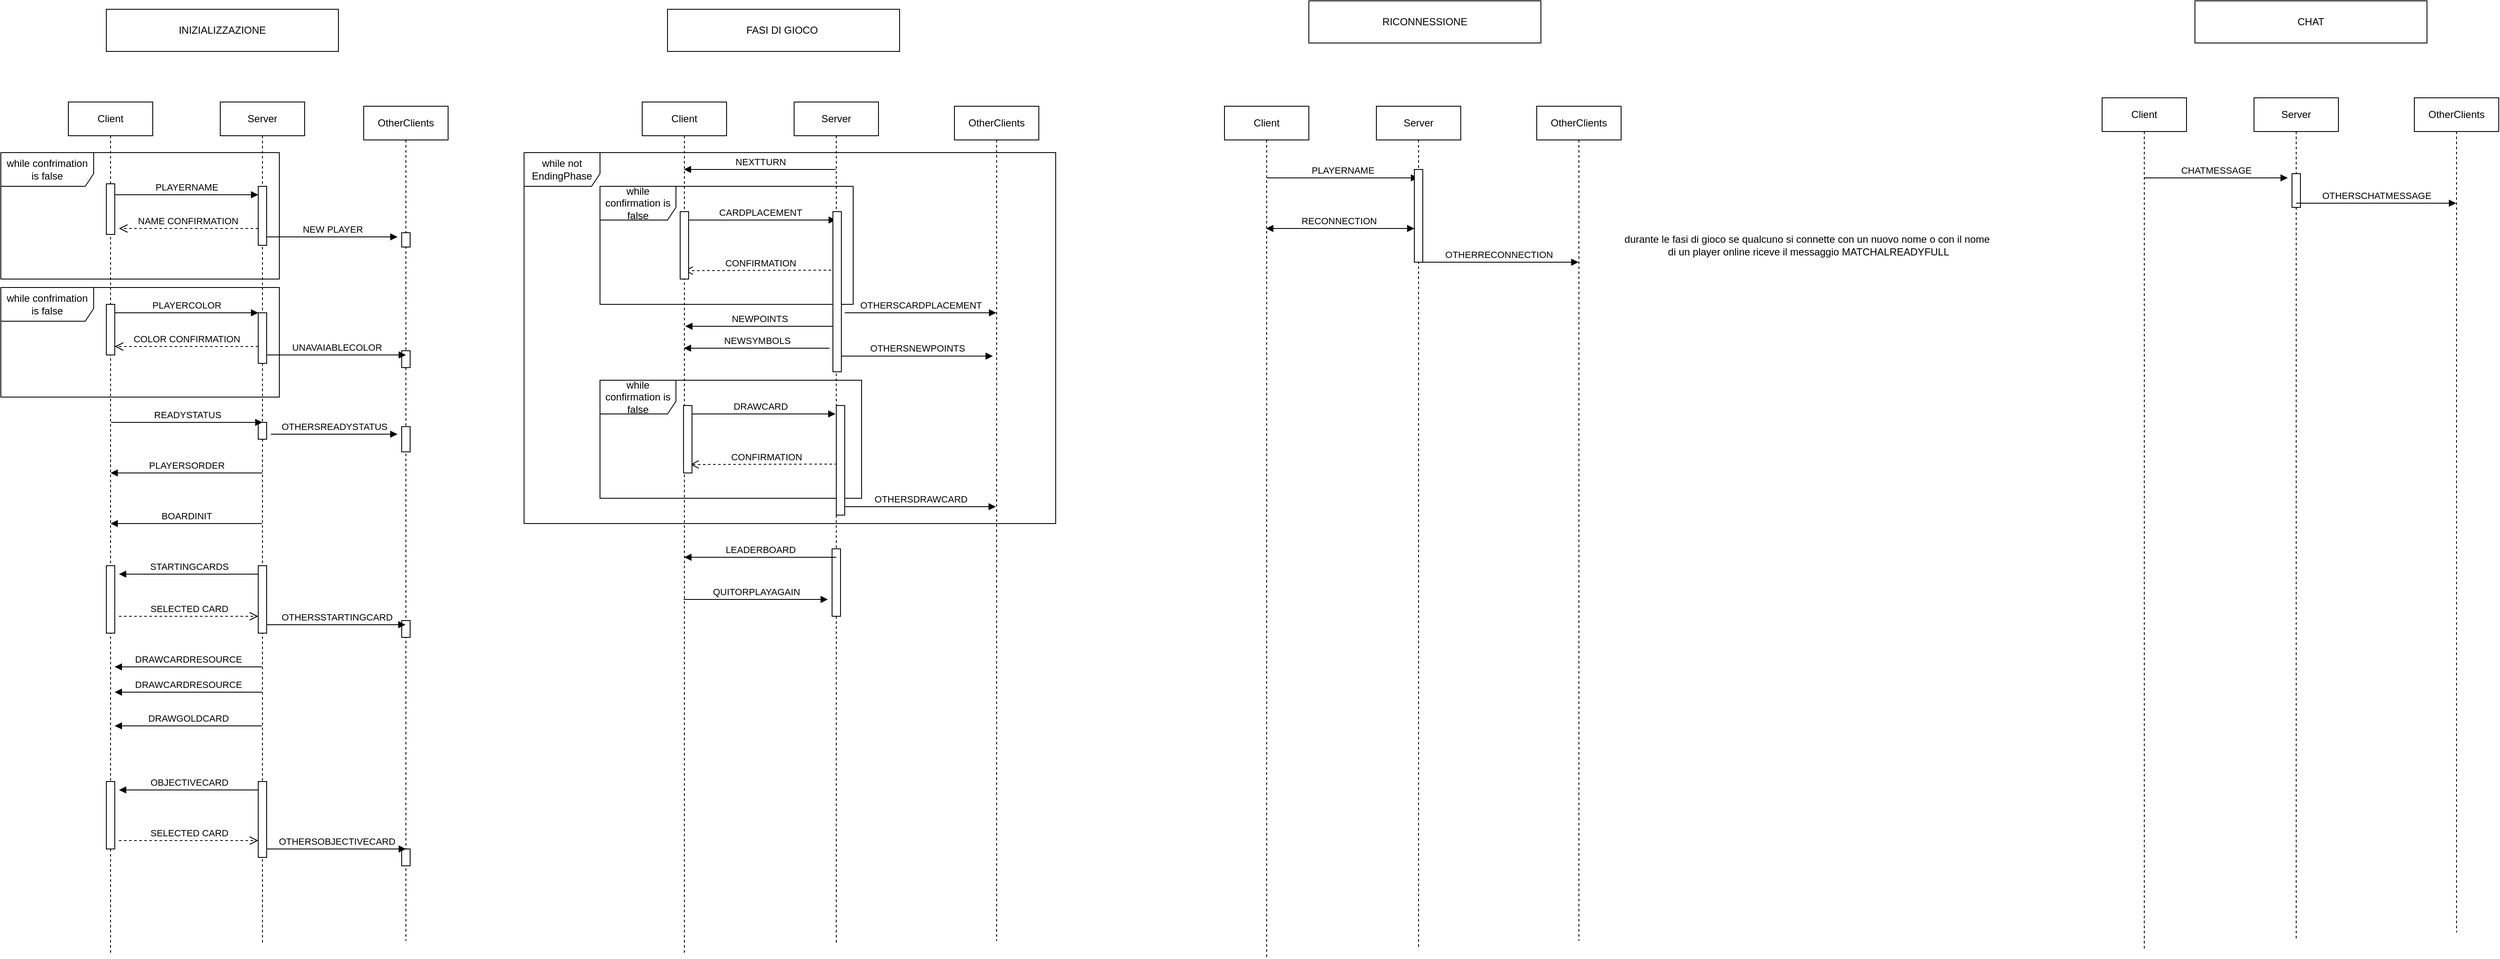 <mxfile version="24.0.4" type="github">
  <diagram name="Page-1" id="2YBvvXClWsGukQMizWep">
    <mxGraphModel dx="1918" dy="1064" grid="1" gridSize="10" guides="1" tooltips="1" connect="1" arrows="1" fold="1" page="0" pageScale="1" pageWidth="850" pageHeight="1100" math="0" shadow="0">
      <root>
        <mxCell id="0" />
        <mxCell id="1" parent="0" />
        <mxCell id="aM9ryv3xv72pqoxQDRHE-1" value="Client" style="shape=umlLifeline;perimeter=lifelinePerimeter;whiteSpace=wrap;html=1;container=0;dropTarget=0;collapsible=0;recursiveResize=0;outlineConnect=0;portConstraint=eastwest;newEdgeStyle={&quot;edgeStyle&quot;:&quot;elbowEdgeStyle&quot;,&quot;elbow&quot;:&quot;vertical&quot;,&quot;curved&quot;:0,&quot;rounded&quot;:0};" parent="1" vertex="1">
          <mxGeometry x="40" y="10" width="100" height="1010" as="geometry" />
        </mxCell>
        <mxCell id="aM9ryv3xv72pqoxQDRHE-2" value="" style="html=1;points=[];perimeter=orthogonalPerimeter;outlineConnect=0;targetShapes=umlLifeline;portConstraint=eastwest;newEdgeStyle={&quot;edgeStyle&quot;:&quot;elbowEdgeStyle&quot;,&quot;elbow&quot;:&quot;vertical&quot;,&quot;curved&quot;:0,&quot;rounded&quot;:0};" parent="aM9ryv3xv72pqoxQDRHE-1" vertex="1">
          <mxGeometry x="45" y="97" width="10" height="60" as="geometry" />
        </mxCell>
        <mxCell id="TzS1LCkyJQZkEgtBNQex-35" value="" style="html=1;points=[[0,0,0,0,5],[0,1,0,0,-5],[1,0,0,0,5],[1,1,0,0,-5]];perimeter=orthogonalPerimeter;outlineConnect=0;targetShapes=umlLifeline;portConstraint=eastwest;newEdgeStyle={&quot;curved&quot;:0,&quot;rounded&quot;:0};" vertex="1" parent="aM9ryv3xv72pqoxQDRHE-1">
          <mxGeometry x="45" y="550" width="10" height="80" as="geometry" />
        </mxCell>
        <mxCell id="aM9ryv3xv72pqoxQDRHE-5" value="Server" style="shape=umlLifeline;perimeter=lifelinePerimeter;whiteSpace=wrap;html=1;container=0;dropTarget=0;collapsible=0;recursiveResize=0;outlineConnect=0;portConstraint=eastwest;newEdgeStyle={&quot;edgeStyle&quot;:&quot;elbowEdgeStyle&quot;,&quot;elbow&quot;:&quot;vertical&quot;,&quot;curved&quot;:0,&quot;rounded&quot;:0};" parent="1" vertex="1">
          <mxGeometry x="220" y="10" width="100" height="1000" as="geometry" />
        </mxCell>
        <mxCell id="aM9ryv3xv72pqoxQDRHE-6" value="" style="html=1;points=[];perimeter=orthogonalPerimeter;outlineConnect=0;targetShapes=umlLifeline;portConstraint=eastwest;newEdgeStyle={&quot;edgeStyle&quot;:&quot;elbowEdgeStyle&quot;,&quot;elbow&quot;:&quot;vertical&quot;,&quot;curved&quot;:0,&quot;rounded&quot;:0};" parent="aM9ryv3xv72pqoxQDRHE-5" vertex="1">
          <mxGeometry x="45" y="100" width="10" height="70" as="geometry" />
        </mxCell>
        <mxCell id="TzS1LCkyJQZkEgtBNQex-30" value="" style="html=1;points=[[0,0,0,0,5],[0,1,0,0,-5],[1,0,0,0,5],[1,1,0,0,-5]];perimeter=orthogonalPerimeter;outlineConnect=0;targetShapes=umlLifeline;portConstraint=eastwest;newEdgeStyle={&quot;curved&quot;:0,&quot;rounded&quot;:0};" vertex="1" parent="aM9ryv3xv72pqoxQDRHE-5">
          <mxGeometry x="45" y="550" width="10" height="80" as="geometry" />
        </mxCell>
        <mxCell id="TzS1LCkyJQZkEgtBNQex-49" value="" style="html=1;points=[[0,0,0,0,5],[0,1,0,0,-5],[1,0,0,0,5],[1,1,0,0,-5]];perimeter=orthogonalPerimeter;outlineConnect=0;targetShapes=umlLifeline;portConstraint=eastwest;newEdgeStyle={&quot;curved&quot;:0,&quot;rounded&quot;:0};" vertex="1" parent="aM9ryv3xv72pqoxQDRHE-5">
          <mxGeometry x="45" y="380" width="10" height="20" as="geometry" />
        </mxCell>
        <mxCell id="aM9ryv3xv72pqoxQDRHE-7" value="PLAYERNAME" style="html=1;verticalAlign=bottom;endArrow=block;edgeStyle=elbowEdgeStyle;elbow=vertical;curved=0;rounded=0;" parent="1" source="aM9ryv3xv72pqoxQDRHE-2" target="aM9ryv3xv72pqoxQDRHE-6" edge="1">
          <mxGeometry relative="1" as="geometry">
            <mxPoint x="195" y="130" as="sourcePoint" />
            <Array as="points">
              <mxPoint x="180" y="120" />
            </Array>
          </mxGeometry>
        </mxCell>
        <mxCell id="aM9ryv3xv72pqoxQDRHE-8" value="NAME CONFIRMATION&amp;nbsp;" style="html=1;verticalAlign=bottom;endArrow=open;dashed=1;endSize=8;edgeStyle=elbowEdgeStyle;elbow=vertical;curved=0;rounded=0;" parent="1" source="aM9ryv3xv72pqoxQDRHE-6" edge="1">
          <mxGeometry relative="1" as="geometry">
            <mxPoint x="100" y="160" as="targetPoint" />
            <Array as="points">
              <mxPoint x="180" y="160" />
            </Array>
          </mxGeometry>
        </mxCell>
        <mxCell id="TzS1LCkyJQZkEgtBNQex-1" value="while confrimation is false" style="shape=umlFrame;whiteSpace=wrap;html=1;pointerEvents=0;width=110;height=40;" vertex="1" parent="1">
          <mxGeometry x="-40" y="70" width="330" height="150" as="geometry" />
        </mxCell>
        <mxCell id="TzS1LCkyJQZkEgtBNQex-18" value="" style="html=1;points=[];perimeter=orthogonalPerimeter;outlineConnect=0;targetShapes=umlLifeline;portConstraint=eastwest;newEdgeStyle={&quot;edgeStyle&quot;:&quot;elbowEdgeStyle&quot;,&quot;elbow&quot;:&quot;vertical&quot;,&quot;curved&quot;:0,&quot;rounded&quot;:0};" vertex="1" parent="1">
          <mxGeometry x="85" y="250" width="10" height="60" as="geometry" />
        </mxCell>
        <mxCell id="TzS1LCkyJQZkEgtBNQex-19" value="" style="html=1;points=[];perimeter=orthogonalPerimeter;outlineConnect=0;targetShapes=umlLifeline;portConstraint=eastwest;newEdgeStyle={&quot;edgeStyle&quot;:&quot;elbowEdgeStyle&quot;,&quot;elbow&quot;:&quot;vertical&quot;,&quot;curved&quot;:0,&quot;rounded&quot;:0};" vertex="1" parent="1">
          <mxGeometry x="265" y="260" width="10" height="60" as="geometry" />
        </mxCell>
        <mxCell id="TzS1LCkyJQZkEgtBNQex-20" value="PLAYERCOLOR" style="html=1;verticalAlign=bottom;endArrow=block;edgeStyle=elbowEdgeStyle;elbow=horizontal;curved=0;rounded=0;" edge="1" parent="1" source="TzS1LCkyJQZkEgtBNQex-18" target="TzS1LCkyJQZkEgtBNQex-19">
          <mxGeometry relative="1" as="geometry">
            <mxPoint x="195" y="270" as="sourcePoint" />
            <Array as="points">
              <mxPoint x="180" y="260" />
            </Array>
          </mxGeometry>
        </mxCell>
        <mxCell id="TzS1LCkyJQZkEgtBNQex-21" value="COLOR CONFIRMATION" style="html=1;verticalAlign=bottom;endArrow=open;dashed=1;endSize=8;edgeStyle=elbowEdgeStyle;elbow=vertical;curved=0;rounded=0;" edge="1" parent="1" source="TzS1LCkyJQZkEgtBNQex-19" target="TzS1LCkyJQZkEgtBNQex-18">
          <mxGeometry relative="1" as="geometry">
            <mxPoint x="195" y="345" as="targetPoint" />
            <Array as="points">
              <mxPoint x="180" y="300" />
            </Array>
          </mxGeometry>
        </mxCell>
        <mxCell id="TzS1LCkyJQZkEgtBNQex-22" value="while confrimation is false" style="shape=umlFrame;whiteSpace=wrap;html=1;pointerEvents=0;width=110;height=40;" vertex="1" parent="1">
          <mxGeometry x="-40" y="230" width="330" height="130" as="geometry" />
        </mxCell>
        <mxCell id="TzS1LCkyJQZkEgtBNQex-27" value="READYSTATUS" style="html=1;verticalAlign=bottom;endArrow=block;curved=0;rounded=0;" edge="1" parent="1">
          <mxGeometry width="80" relative="1" as="geometry">
            <mxPoint x="90.5" y="390" as="sourcePoint" />
            <mxPoint x="270" y="390" as="targetPoint" />
          </mxGeometry>
        </mxCell>
        <mxCell id="TzS1LCkyJQZkEgtBNQex-28" value="PLAYERSORDER" style="html=1;verticalAlign=bottom;endArrow=block;curved=0;rounded=0;" edge="1" parent="1" target="aM9ryv3xv72pqoxQDRHE-1">
          <mxGeometry width="80" relative="1" as="geometry">
            <mxPoint x="270" y="450" as="sourcePoint" />
            <mxPoint x="95" y="450" as="targetPoint" />
          </mxGeometry>
        </mxCell>
        <mxCell id="TzS1LCkyJQZkEgtBNQex-29" value="BOARDINIT" style="html=1;verticalAlign=bottom;endArrow=block;curved=0;rounded=0;" edge="1" parent="1" source="aM9ryv3xv72pqoxQDRHE-5">
          <mxGeometry width="80" relative="1" as="geometry">
            <mxPoint x="95" y="510.32" as="sourcePoint" />
            <mxPoint x="90" y="510" as="targetPoint" />
            <Array as="points">
              <mxPoint x="225" y="510" />
            </Array>
          </mxGeometry>
        </mxCell>
        <mxCell id="TzS1LCkyJQZkEgtBNQex-31" value="STARTINGCARDS" style="html=1;verticalAlign=bottom;endArrow=block;curved=0;rounded=0;" edge="1" parent="1">
          <mxGeometry width="80" relative="1" as="geometry">
            <mxPoint x="265" y="570" as="sourcePoint" />
            <mxPoint x="100" y="570" as="targetPoint" />
          </mxGeometry>
        </mxCell>
        <mxCell id="TzS1LCkyJQZkEgtBNQex-33" value="SELECTED CARD" style="html=1;verticalAlign=bottom;endArrow=open;dashed=1;endSize=8;curved=0;rounded=0;" edge="1" parent="1">
          <mxGeometry relative="1" as="geometry">
            <mxPoint x="100" y="620" as="sourcePoint" />
            <mxPoint x="265" y="620.0" as="targetPoint" />
          </mxGeometry>
        </mxCell>
        <mxCell id="TzS1LCkyJQZkEgtBNQex-42" value="OtherClients" style="shape=umlLifeline;perimeter=lifelinePerimeter;whiteSpace=wrap;html=1;container=0;dropTarget=0;collapsible=0;recursiveResize=0;outlineConnect=0;portConstraint=eastwest;newEdgeStyle={&quot;edgeStyle&quot;:&quot;elbowEdgeStyle&quot;,&quot;elbow&quot;:&quot;vertical&quot;,&quot;curved&quot;:0,&quot;rounded&quot;:0};" vertex="1" parent="1">
          <mxGeometry x="390" y="15" width="100" height="990" as="geometry" />
        </mxCell>
        <mxCell id="TzS1LCkyJQZkEgtBNQex-43" value="" style="html=1;points=[];perimeter=orthogonalPerimeter;outlineConnect=0;targetShapes=umlLifeline;portConstraint=eastwest;newEdgeStyle={&quot;edgeStyle&quot;:&quot;elbowEdgeStyle&quot;,&quot;elbow&quot;:&quot;vertical&quot;,&quot;curved&quot;:0,&quot;rounded&quot;:0};" vertex="1" parent="TzS1LCkyJQZkEgtBNQex-42">
          <mxGeometry x="45" y="150" width="10" height="17" as="geometry" />
        </mxCell>
        <mxCell id="TzS1LCkyJQZkEgtBNQex-44" value="" style="html=1;points=[[0,0,0,0,5],[0,1,0,0,-5],[1,0,0,0,5],[1,1,0,0,-5]];perimeter=orthogonalPerimeter;outlineConnect=0;targetShapes=umlLifeline;portConstraint=eastwest;newEdgeStyle={&quot;curved&quot;:0,&quot;rounded&quot;:0};" vertex="1" parent="TzS1LCkyJQZkEgtBNQex-42">
          <mxGeometry x="45" y="610" width="10" height="20" as="geometry" />
        </mxCell>
        <mxCell id="TzS1LCkyJQZkEgtBNQex-47" value="" style="html=1;points=[[0,0,0,0,5],[0,1,0,0,-5],[1,0,0,0,5],[1,1,0,0,-5]];perimeter=orthogonalPerimeter;outlineConnect=0;targetShapes=umlLifeline;portConstraint=eastwest;newEdgeStyle={&quot;curved&quot;:0,&quot;rounded&quot;:0};" vertex="1" parent="TzS1LCkyJQZkEgtBNQex-42">
          <mxGeometry x="45" y="290" width="10" height="20" as="geometry" />
        </mxCell>
        <mxCell id="TzS1LCkyJQZkEgtBNQex-50" value="" style="html=1;points=[[0,0,0,0,5],[0,1,0,0,-5],[1,0,0,0,5],[1,1,0,0,-5]];perimeter=orthogonalPerimeter;outlineConnect=0;targetShapes=umlLifeline;portConstraint=eastwest;newEdgeStyle={&quot;curved&quot;:0,&quot;rounded&quot;:0};" vertex="1" parent="TzS1LCkyJQZkEgtBNQex-42">
          <mxGeometry x="45" y="380" width="10" height="30" as="geometry" />
        </mxCell>
        <mxCell id="TzS1LCkyJQZkEgtBNQex-45" value="NEW PLAYER" style="html=1;verticalAlign=bottom;endArrow=block;curved=0;rounded=0;" edge="1" parent="1">
          <mxGeometry width="80" relative="1" as="geometry">
            <mxPoint x="275" y="170" as="sourcePoint" />
            <mxPoint x="430" y="170" as="targetPoint" />
          </mxGeometry>
        </mxCell>
        <mxCell id="TzS1LCkyJQZkEgtBNQex-46" value="UNAVAIABLECOLOR" style="html=1;verticalAlign=bottom;endArrow=block;curved=0;rounded=0;" edge="1" parent="1">
          <mxGeometry width="80" relative="1" as="geometry">
            <mxPoint x="275" y="310" as="sourcePoint" />
            <mxPoint x="440" y="310" as="targetPoint" />
          </mxGeometry>
        </mxCell>
        <mxCell id="TzS1LCkyJQZkEgtBNQex-48" value="OTHERSREADYSTATUS" style="html=1;verticalAlign=bottom;endArrow=block;curved=0;rounded=0;" edge="1" parent="1">
          <mxGeometry width="80" relative="1" as="geometry">
            <mxPoint x="280" y="404" as="sourcePoint" />
            <mxPoint x="430" y="404" as="targetPoint" />
          </mxGeometry>
        </mxCell>
        <mxCell id="TzS1LCkyJQZkEgtBNQex-51" value="OTHERSSTARTINGCARD" style="html=1;verticalAlign=bottom;endArrow=block;curved=0;rounded=0;" edge="1" parent="1" target="TzS1LCkyJQZkEgtBNQex-42">
          <mxGeometry width="80" relative="1" as="geometry">
            <mxPoint x="275" y="630" as="sourcePoint" />
            <mxPoint x="355" y="630" as="targetPoint" />
          </mxGeometry>
        </mxCell>
        <mxCell id="TzS1LCkyJQZkEgtBNQex-55" value="" style="html=1;points=[[0,0,0,0,5],[0,1,0,0,-5],[1,0,0,0,5],[1,1,0,0,-5]];perimeter=orthogonalPerimeter;outlineConnect=0;targetShapes=umlLifeline;portConstraint=eastwest;newEdgeStyle={&quot;curved&quot;:0,&quot;rounded&quot;:0};" vertex="1" parent="1">
          <mxGeometry x="85" y="816" width="10" height="80" as="geometry" />
        </mxCell>
        <mxCell id="TzS1LCkyJQZkEgtBNQex-56" value="" style="html=1;points=[[0,0,0,0,5],[0,1,0,0,-5],[1,0,0,0,5],[1,1,0,0,-5]];perimeter=orthogonalPerimeter;outlineConnect=0;targetShapes=umlLifeline;portConstraint=eastwest;newEdgeStyle={&quot;curved&quot;:0,&quot;rounded&quot;:0};" vertex="1" parent="1">
          <mxGeometry x="265" y="816" width="10" height="90" as="geometry" />
        </mxCell>
        <mxCell id="TzS1LCkyJQZkEgtBNQex-57" value="OBJECTIVECARD" style="html=1;verticalAlign=bottom;endArrow=block;curved=0;rounded=0;" edge="1" parent="1">
          <mxGeometry width="80" relative="1" as="geometry">
            <mxPoint x="265" y="826" as="sourcePoint" />
            <mxPoint x="100" y="826" as="targetPoint" />
          </mxGeometry>
        </mxCell>
        <mxCell id="TzS1LCkyJQZkEgtBNQex-58" value="SELECTED CARD" style="html=1;verticalAlign=bottom;endArrow=open;dashed=1;endSize=8;curved=0;rounded=0;" edge="1" parent="1">
          <mxGeometry relative="1" as="geometry">
            <mxPoint x="100" y="886" as="sourcePoint" />
            <mxPoint x="265" y="886.0" as="targetPoint" />
          </mxGeometry>
        </mxCell>
        <mxCell id="TzS1LCkyJQZkEgtBNQex-59" value="" style="html=1;points=[[0,0,0,0,5],[0,1,0,0,-5],[1,0,0,0,5],[1,1,0,0,-5]];perimeter=orthogonalPerimeter;outlineConnect=0;targetShapes=umlLifeline;portConstraint=eastwest;newEdgeStyle={&quot;curved&quot;:0,&quot;rounded&quot;:0};" vertex="1" parent="1">
          <mxGeometry x="435" y="896" width="10" height="20" as="geometry" />
        </mxCell>
        <mxCell id="TzS1LCkyJQZkEgtBNQex-60" value="OTHERSOBJECTIVECARD" style="html=1;verticalAlign=bottom;endArrow=block;curved=0;rounded=0;" edge="1" parent="1">
          <mxGeometry width="80" relative="1" as="geometry">
            <mxPoint x="275" y="896" as="sourcePoint" />
            <mxPoint x="440" y="896" as="targetPoint" />
          </mxGeometry>
        </mxCell>
        <mxCell id="TzS1LCkyJQZkEgtBNQex-61" value="DRAWCARDRESOURCE" style="html=1;verticalAlign=bottom;endArrow=block;curved=0;rounded=0;" edge="1" parent="1" source="aM9ryv3xv72pqoxQDRHE-5">
          <mxGeometry width="80" relative="1" as="geometry">
            <mxPoint x="260" y="680" as="sourcePoint" />
            <mxPoint x="94.947" y="680.0" as="targetPoint" />
          </mxGeometry>
        </mxCell>
        <mxCell id="TzS1LCkyJQZkEgtBNQex-62" value="DRAWCARDRESOURCE" style="html=1;verticalAlign=bottom;endArrow=block;curved=0;rounded=0;" edge="1" parent="1" source="aM9ryv3xv72pqoxQDRHE-5">
          <mxGeometry width="80" relative="1" as="geometry">
            <mxPoint x="260" y="710" as="sourcePoint" />
            <mxPoint x="94.947" y="710.0" as="targetPoint" />
          </mxGeometry>
        </mxCell>
        <mxCell id="TzS1LCkyJQZkEgtBNQex-63" value="DRAWGOLDCARD" style="html=1;verticalAlign=bottom;endArrow=block;curved=0;rounded=0;" edge="1" parent="1" source="aM9ryv3xv72pqoxQDRHE-5">
          <mxGeometry width="80" relative="1" as="geometry">
            <mxPoint x="260" y="750" as="sourcePoint" />
            <mxPoint x="94.947" y="750.0" as="targetPoint" />
          </mxGeometry>
        </mxCell>
        <mxCell id="TzS1LCkyJQZkEgtBNQex-79" value="Client" style="shape=umlLifeline;perimeter=lifelinePerimeter;whiteSpace=wrap;html=1;container=0;dropTarget=0;collapsible=0;recursiveResize=0;outlineConnect=0;portConstraint=eastwest;newEdgeStyle={&quot;edgeStyle&quot;:&quot;elbowEdgeStyle&quot;,&quot;elbow&quot;:&quot;vertical&quot;,&quot;curved&quot;:0,&quot;rounded&quot;:0};" vertex="1" parent="1">
          <mxGeometry x="720" y="10" width="100" height="1010" as="geometry" />
        </mxCell>
        <mxCell id="TzS1LCkyJQZkEgtBNQex-82" value="Server" style="shape=umlLifeline;perimeter=lifelinePerimeter;whiteSpace=wrap;html=1;container=0;dropTarget=0;collapsible=0;recursiveResize=0;outlineConnect=0;portConstraint=eastwest;newEdgeStyle={&quot;edgeStyle&quot;:&quot;elbowEdgeStyle&quot;,&quot;elbow&quot;:&quot;vertical&quot;,&quot;curved&quot;:0,&quot;rounded&quot;:0};" vertex="1" parent="1">
          <mxGeometry x="900" y="10" width="100" height="1000" as="geometry" />
        </mxCell>
        <mxCell id="TzS1LCkyJQZkEgtBNQex-153" value="" style="html=1;points=[[0,0,0,0,5],[0,1,0,0,-5],[1,0,0,0,5],[1,1,0,0,-5]];perimeter=orthogonalPerimeter;outlineConnect=0;targetShapes=umlLifeline;portConstraint=eastwest;newEdgeStyle={&quot;curved&quot;:0,&quot;rounded&quot;:0};" vertex="1" parent="TzS1LCkyJQZkEgtBNQex-82">
          <mxGeometry x="45" y="530" width="10" height="80" as="geometry" />
        </mxCell>
        <mxCell id="TzS1LCkyJQZkEgtBNQex-86" value="OtherClients" style="shape=umlLifeline;perimeter=lifelinePerimeter;whiteSpace=wrap;html=1;container=0;dropTarget=0;collapsible=0;recursiveResize=0;outlineConnect=0;portConstraint=eastwest;newEdgeStyle={&quot;edgeStyle&quot;:&quot;elbowEdgeStyle&quot;,&quot;elbow&quot;:&quot;vertical&quot;,&quot;curved&quot;:0,&quot;rounded&quot;:0};" vertex="1" parent="1">
          <mxGeometry x="1090" y="15" width="100" height="990" as="geometry" />
        </mxCell>
        <mxCell id="TzS1LCkyJQZkEgtBNQex-91" value="NEXTTURN" style="html=1;verticalAlign=bottom;endArrow=block;curved=0;rounded=0;" edge="1" parent="1">
          <mxGeometry width="80" relative="1" as="geometry">
            <mxPoint x="949.5" y="90" as="sourcePoint" />
            <mxPoint x="769.324" y="90" as="targetPoint" />
          </mxGeometry>
        </mxCell>
        <mxCell id="TzS1LCkyJQZkEgtBNQex-93" value="CARDPLACEMENT" style="html=1;verticalAlign=bottom;endArrow=block;curved=0;rounded=0;" edge="1" parent="1" target="TzS1LCkyJQZkEgtBNQex-82">
          <mxGeometry width="80" relative="1" as="geometry">
            <mxPoint x="770" y="150" as="sourcePoint" />
            <mxPoint x="850" y="150" as="targetPoint" />
          </mxGeometry>
        </mxCell>
        <mxCell id="TzS1LCkyJQZkEgtBNQex-94" value="while confirmation is false" style="shape=umlFrame;whiteSpace=wrap;html=1;pointerEvents=0;width=90;height=40;" vertex="1" parent="1">
          <mxGeometry x="670" y="110" width="300" height="140" as="geometry" />
        </mxCell>
        <mxCell id="TzS1LCkyJQZkEgtBNQex-95" value="CONFIRMATION" style="html=1;verticalAlign=bottom;endArrow=open;dashed=1;endSize=8;curved=0;rounded=0;" edge="1" parent="1">
          <mxGeometry relative="1" as="geometry">
            <mxPoint x="950" y="209.41" as="sourcePoint" />
            <mxPoint x="770" y="210" as="targetPoint" />
          </mxGeometry>
        </mxCell>
        <mxCell id="TzS1LCkyJQZkEgtBNQex-98" value="" style="html=1;points=[[0,0,0,0,5],[0,1,0,0,-5],[1,0,0,0,5],[1,1,0,0,-5]];perimeter=orthogonalPerimeter;outlineConnect=0;targetShapes=umlLifeline;portConstraint=eastwest;newEdgeStyle={&quot;curved&quot;:0,&quot;rounded&quot;:0};" vertex="1" parent="1">
          <mxGeometry x="946" y="140" width="10" height="190" as="geometry" />
        </mxCell>
        <mxCell id="TzS1LCkyJQZkEgtBNQex-99" value="" style="html=1;points=[[0,0,0,0,5],[0,1,0,0,-5],[1,0,0,0,5],[1,1,0,0,-5]];perimeter=orthogonalPerimeter;outlineConnect=0;targetShapes=umlLifeline;portConstraint=eastwest;newEdgeStyle={&quot;curved&quot;:0,&quot;rounded&quot;:0};" vertex="1" parent="1">
          <mxGeometry x="765" y="140" width="10" height="80" as="geometry" />
        </mxCell>
        <mxCell id="TzS1LCkyJQZkEgtBNQex-100" value="OTHERSCARDPLACEMENT" style="html=1;verticalAlign=bottom;endArrow=block;curved=0;rounded=0;" edge="1" parent="1" target="TzS1LCkyJQZkEgtBNQex-86">
          <mxGeometry width="80" relative="1" as="geometry">
            <mxPoint x="960" y="260" as="sourcePoint" />
            <mxPoint x="1129.5" y="260" as="targetPoint" />
          </mxGeometry>
        </mxCell>
        <mxCell id="TzS1LCkyJQZkEgtBNQex-107" value="DRAWCARD" style="html=1;verticalAlign=bottom;endArrow=block;curved=0;rounded=0;" edge="1" parent="1">
          <mxGeometry width="80" relative="1" as="geometry">
            <mxPoint x="770" y="380" as="sourcePoint" />
            <mxPoint x="949" y="380" as="targetPoint" />
          </mxGeometry>
        </mxCell>
        <mxCell id="TzS1LCkyJQZkEgtBNQex-108" value="while confirmation is false" style="shape=umlFrame;whiteSpace=wrap;html=1;pointerEvents=0;width=90;height=40;" vertex="1" parent="1">
          <mxGeometry x="670" y="340" width="310" height="140" as="geometry" />
        </mxCell>
        <mxCell id="TzS1LCkyJQZkEgtBNQex-109" value="CONFIRMATION" style="html=1;verticalAlign=bottom;endArrow=open;dashed=1;endSize=8;curved=0;rounded=0;" edge="1" parent="1">
          <mxGeometry relative="1" as="geometry">
            <mxPoint x="957" y="439.41" as="sourcePoint" />
            <mxPoint x="777" y="440" as="targetPoint" />
          </mxGeometry>
        </mxCell>
        <mxCell id="TzS1LCkyJQZkEgtBNQex-110" value="" style="html=1;points=[[0,0,0,0,5],[0,1,0,0,-5],[1,0,0,0,5],[1,1,0,0,-5]];perimeter=orthogonalPerimeter;outlineConnect=0;targetShapes=umlLifeline;portConstraint=eastwest;newEdgeStyle={&quot;curved&quot;:0,&quot;rounded&quot;:0};" vertex="1" parent="1">
          <mxGeometry x="950" y="370" width="10" height="130" as="geometry" />
        </mxCell>
        <mxCell id="TzS1LCkyJQZkEgtBNQex-111" value="" style="html=1;points=[[0,0,0,0,5],[0,1,0,0,-5],[1,0,0,0,5],[1,1,0,0,-5]];perimeter=orthogonalPerimeter;outlineConnect=0;targetShapes=umlLifeline;portConstraint=eastwest;newEdgeStyle={&quot;curved&quot;:0,&quot;rounded&quot;:0};" vertex="1" parent="1">
          <mxGeometry x="769" y="370" width="10" height="80" as="geometry" />
        </mxCell>
        <mxCell id="TzS1LCkyJQZkEgtBNQex-112" value="OTHERSDRAWCARD" style="html=1;verticalAlign=bottom;endArrow=block;curved=0;rounded=0;" edge="1" parent="1">
          <mxGeometry width="80" relative="1" as="geometry">
            <mxPoint x="960" y="490" as="sourcePoint" />
            <mxPoint x="1139" y="490" as="targetPoint" />
          </mxGeometry>
        </mxCell>
        <mxCell id="TzS1LCkyJQZkEgtBNQex-113" value="while not EndingPhase" style="shape=umlFrame;whiteSpace=wrap;html=1;pointerEvents=0;width=90;height=40;" vertex="1" parent="1">
          <mxGeometry x="580" y="70" width="630" height="440" as="geometry" />
        </mxCell>
        <mxCell id="TzS1LCkyJQZkEgtBNQex-117" value="OTHERSNEWPOINTS" style="html=1;verticalAlign=bottom;endArrow=block;curved=0;rounded=0;" edge="1" parent="1">
          <mxGeometry width="80" relative="1" as="geometry">
            <mxPoint x="956" y="311.41" as="sourcePoint" />
            <mxPoint x="1135.5" y="311.41" as="targetPoint" />
          </mxGeometry>
        </mxCell>
        <mxCell id="TzS1LCkyJQZkEgtBNQex-119" value="NEWPOINTS" style="html=1;verticalAlign=bottom;endArrow=block;curved=0;rounded=0;" edge="1" parent="1">
          <mxGeometry width="80" relative="1" as="geometry">
            <mxPoint x="946" y="276" as="sourcePoint" />
            <mxPoint x="771" y="276" as="targetPoint" />
          </mxGeometry>
        </mxCell>
        <mxCell id="TzS1LCkyJQZkEgtBNQex-126" value="NEWSYMBOLS" style="html=1;verticalAlign=bottom;endArrow=block;curved=0;rounded=0;" edge="1" parent="1">
          <mxGeometry width="80" relative="1" as="geometry">
            <mxPoint x="942" y="302" as="sourcePoint" />
            <mxPoint x="769.324" y="302" as="targetPoint" />
          </mxGeometry>
        </mxCell>
        <mxCell id="TzS1LCkyJQZkEgtBNQex-127" value="LEADERBOARD" style="html=1;verticalAlign=bottom;endArrow=block;curved=0;rounded=0;" edge="1" parent="1">
          <mxGeometry width="80" relative="1" as="geometry">
            <mxPoint x="950.0" y="550" as="sourcePoint" />
            <mxPoint x="769.824" y="550" as="targetPoint" />
          </mxGeometry>
        </mxCell>
        <mxCell id="TzS1LCkyJQZkEgtBNQex-128" value="QUITORPLAYAGAIN" style="html=1;verticalAlign=bottom;endArrow=block;curved=0;rounded=0;" edge="1" parent="1">
          <mxGeometry width="80" relative="1" as="geometry">
            <mxPoint x="769" y="600" as="sourcePoint" />
            <mxPoint x="940" y="600" as="targetPoint" />
          </mxGeometry>
        </mxCell>
        <mxCell id="TzS1LCkyJQZkEgtBNQex-129" value="Client" style="shape=umlLifeline;perimeter=lifelinePerimeter;whiteSpace=wrap;html=1;container=0;dropTarget=0;collapsible=0;recursiveResize=0;outlineConnect=0;portConstraint=eastwest;newEdgeStyle={&quot;edgeStyle&quot;:&quot;elbowEdgeStyle&quot;,&quot;elbow&quot;:&quot;vertical&quot;,&quot;curved&quot;:0,&quot;rounded&quot;:0};" vertex="1" parent="1">
          <mxGeometry x="1410" y="15" width="100" height="1010" as="geometry" />
        </mxCell>
        <mxCell id="TzS1LCkyJQZkEgtBNQex-130" value="Server" style="shape=umlLifeline;perimeter=lifelinePerimeter;whiteSpace=wrap;html=1;container=0;dropTarget=0;collapsible=0;recursiveResize=0;outlineConnect=0;portConstraint=eastwest;newEdgeStyle={&quot;edgeStyle&quot;:&quot;elbowEdgeStyle&quot;,&quot;elbow&quot;:&quot;vertical&quot;,&quot;curved&quot;:0,&quot;rounded&quot;:0};" vertex="1" parent="1">
          <mxGeometry x="1590" y="15" width="100" height="1000" as="geometry" />
        </mxCell>
        <mxCell id="TzS1LCkyJQZkEgtBNQex-131" value="OtherClients" style="shape=umlLifeline;perimeter=lifelinePerimeter;whiteSpace=wrap;html=1;container=0;dropTarget=0;collapsible=0;recursiveResize=0;outlineConnect=0;portConstraint=eastwest;newEdgeStyle={&quot;edgeStyle&quot;:&quot;elbowEdgeStyle&quot;,&quot;elbow&quot;:&quot;vertical&quot;,&quot;curved&quot;:0,&quot;rounded&quot;:0};" vertex="1" parent="1">
          <mxGeometry x="1780" y="15" width="100" height="990" as="geometry" />
        </mxCell>
        <mxCell id="TzS1LCkyJQZkEgtBNQex-132" value="PLAYERNAME" style="html=1;verticalAlign=bottom;endArrow=block;curved=0;rounded=0;" edge="1" parent="1" target="TzS1LCkyJQZkEgtBNQex-130">
          <mxGeometry width="80" relative="1" as="geometry">
            <mxPoint x="1460" y="100" as="sourcePoint" />
            <mxPoint x="1540" y="100" as="targetPoint" />
          </mxGeometry>
        </mxCell>
        <mxCell id="TzS1LCkyJQZkEgtBNQex-135" value="RECONNECTION&amp;nbsp;" style="html=1;verticalAlign=bottom;endArrow=block;curved=0;rounded=0;" edge="1" parent="1" source="TzS1LCkyJQZkEgtBNQex-145">
          <mxGeometry width="80" relative="1" as="geometry">
            <mxPoint x="1639.5" y="160" as="sourcePoint" />
            <mxPoint x="1459.324" y="160" as="targetPoint" />
            <Array as="points" />
          </mxGeometry>
        </mxCell>
        <mxCell id="TzS1LCkyJQZkEgtBNQex-136" value="OTHERRECONNECTION" style="html=1;verticalAlign=bottom;endArrow=block;curved=0;rounded=0;" edge="1" parent="1" target="TzS1LCkyJQZkEgtBNQex-131">
          <mxGeometry width="80" relative="1" as="geometry">
            <mxPoint x="1640" y="200" as="sourcePoint" />
            <mxPoint x="1720" y="200" as="targetPoint" />
          </mxGeometry>
        </mxCell>
        <mxCell id="TzS1LCkyJQZkEgtBNQex-137" value="durante le fasi di gioco se qualcuno si connette con&lt;span style=&quot;background-color: initial;&quot;&gt;&amp;nbsp;un nuovo nome o con il nome&lt;/span&gt;&lt;div&gt;&lt;div&gt;&amp;nbsp;di un player online riceve il messaggio MATCHALREADYFULL&lt;/div&gt;&lt;/div&gt;" style="text;html=1;align=center;verticalAlign=middle;resizable=0;points=[];autosize=1;strokeColor=none;fillColor=none;" vertex="1" parent="1">
          <mxGeometry x="1870" y="160" width="460" height="40" as="geometry" />
        </mxCell>
        <mxCell id="TzS1LCkyJQZkEgtBNQex-139" value="Client" style="shape=umlLifeline;perimeter=lifelinePerimeter;whiteSpace=wrap;html=1;container=0;dropTarget=0;collapsible=0;recursiveResize=0;outlineConnect=0;portConstraint=eastwest;newEdgeStyle={&quot;edgeStyle&quot;:&quot;elbowEdgeStyle&quot;,&quot;elbow&quot;:&quot;vertical&quot;,&quot;curved&quot;:0,&quot;rounded&quot;:0};" vertex="1" parent="1">
          <mxGeometry x="2450" y="5" width="100" height="1010" as="geometry" />
        </mxCell>
        <mxCell id="TzS1LCkyJQZkEgtBNQex-140" value="Server" style="shape=umlLifeline;perimeter=lifelinePerimeter;whiteSpace=wrap;html=1;container=0;dropTarget=0;collapsible=0;recursiveResize=0;outlineConnect=0;portConstraint=eastwest;newEdgeStyle={&quot;edgeStyle&quot;:&quot;elbowEdgeStyle&quot;,&quot;elbow&quot;:&quot;vertical&quot;,&quot;curved&quot;:0,&quot;rounded&quot;:0};" vertex="1" parent="1">
          <mxGeometry x="2630" y="5" width="100" height="1000" as="geometry" />
        </mxCell>
        <mxCell id="TzS1LCkyJQZkEgtBNQex-152" value="" style="html=1;points=[[0,0,0,0,5],[0,1,0,0,-5],[1,0,0,0,5],[1,1,0,0,-5]];perimeter=orthogonalPerimeter;outlineConnect=0;targetShapes=umlLifeline;portConstraint=eastwest;newEdgeStyle={&quot;curved&quot;:0,&quot;rounded&quot;:0};" vertex="1" parent="TzS1LCkyJQZkEgtBNQex-140">
          <mxGeometry x="45" y="90" width="10" height="40" as="geometry" />
        </mxCell>
        <mxCell id="TzS1LCkyJQZkEgtBNQex-141" value="OtherClients" style="shape=umlLifeline;perimeter=lifelinePerimeter;whiteSpace=wrap;html=1;container=0;dropTarget=0;collapsible=0;recursiveResize=0;outlineConnect=0;portConstraint=eastwest;newEdgeStyle={&quot;edgeStyle&quot;:&quot;elbowEdgeStyle&quot;,&quot;elbow&quot;:&quot;vertical&quot;,&quot;curved&quot;:0,&quot;rounded&quot;:0};" vertex="1" parent="1">
          <mxGeometry x="2820" y="5" width="100" height="990" as="geometry" />
        </mxCell>
        <mxCell id="TzS1LCkyJQZkEgtBNQex-143" value="CHATMESSAGE" style="html=1;verticalAlign=bottom;endArrow=block;curved=0;rounded=0;" edge="1" parent="1">
          <mxGeometry width="80" relative="1" as="geometry">
            <mxPoint x="2500" y="100" as="sourcePoint" />
            <mxPoint x="2670" y="100" as="targetPoint" />
          </mxGeometry>
        </mxCell>
        <mxCell id="TzS1LCkyJQZkEgtBNQex-146" value="" style="html=1;verticalAlign=bottom;endArrow=block;curved=0;rounded=0;" edge="1" parent="1" target="TzS1LCkyJQZkEgtBNQex-145">
          <mxGeometry width="80" relative="1" as="geometry">
            <mxPoint x="1639.5" y="160" as="sourcePoint" />
            <mxPoint x="1459.324" y="160" as="targetPoint" />
            <Array as="points">
              <mxPoint x="1600" y="160" />
            </Array>
          </mxGeometry>
        </mxCell>
        <mxCell id="TzS1LCkyJQZkEgtBNQex-145" value="" style="html=1;points=[[0,0,0,0,5],[0,1,0,0,-5],[1,0,0,0,5],[1,1,0,0,-5]];perimeter=orthogonalPerimeter;outlineConnect=0;targetShapes=umlLifeline;portConstraint=eastwest;newEdgeStyle={&quot;curved&quot;:0,&quot;rounded&quot;:0};" vertex="1" parent="1">
          <mxGeometry x="1635" y="90" width="10" height="110" as="geometry" />
        </mxCell>
        <mxCell id="TzS1LCkyJQZkEgtBNQex-147" value="OTHERSCHATMESSAGE" style="html=1;verticalAlign=bottom;endArrow=block;curved=0;rounded=0;" edge="1" parent="1" target="TzS1LCkyJQZkEgtBNQex-141">
          <mxGeometry width="80" relative="1" as="geometry">
            <mxPoint x="2680" y="130" as="sourcePoint" />
            <mxPoint x="2760" y="130" as="targetPoint" />
          </mxGeometry>
        </mxCell>
        <mxCell id="TzS1LCkyJQZkEgtBNQex-148" value="INIZIALIZZAZIONE" style="html=1;whiteSpace=wrap;" vertex="1" parent="1">
          <mxGeometry x="85" y="-100" width="275" height="50" as="geometry" />
        </mxCell>
        <mxCell id="TzS1LCkyJQZkEgtBNQex-149" value="FASI DI GIOCO&amp;nbsp;" style="html=1;whiteSpace=wrap;" vertex="1" parent="1">
          <mxGeometry x="750" y="-100" width="275" height="50" as="geometry" />
        </mxCell>
        <mxCell id="TzS1LCkyJQZkEgtBNQex-150" value="RICONNESSIONE" style="html=1;whiteSpace=wrap;" vertex="1" parent="1">
          <mxGeometry x="1510" y="-110" width="275" height="50" as="geometry" />
        </mxCell>
        <mxCell id="TzS1LCkyJQZkEgtBNQex-151" value="CHAT" style="html=1;whiteSpace=wrap;" vertex="1" parent="1">
          <mxGeometry x="2560" y="-110" width="275" height="50" as="geometry" />
        </mxCell>
      </root>
    </mxGraphModel>
  </diagram>
</mxfile>
